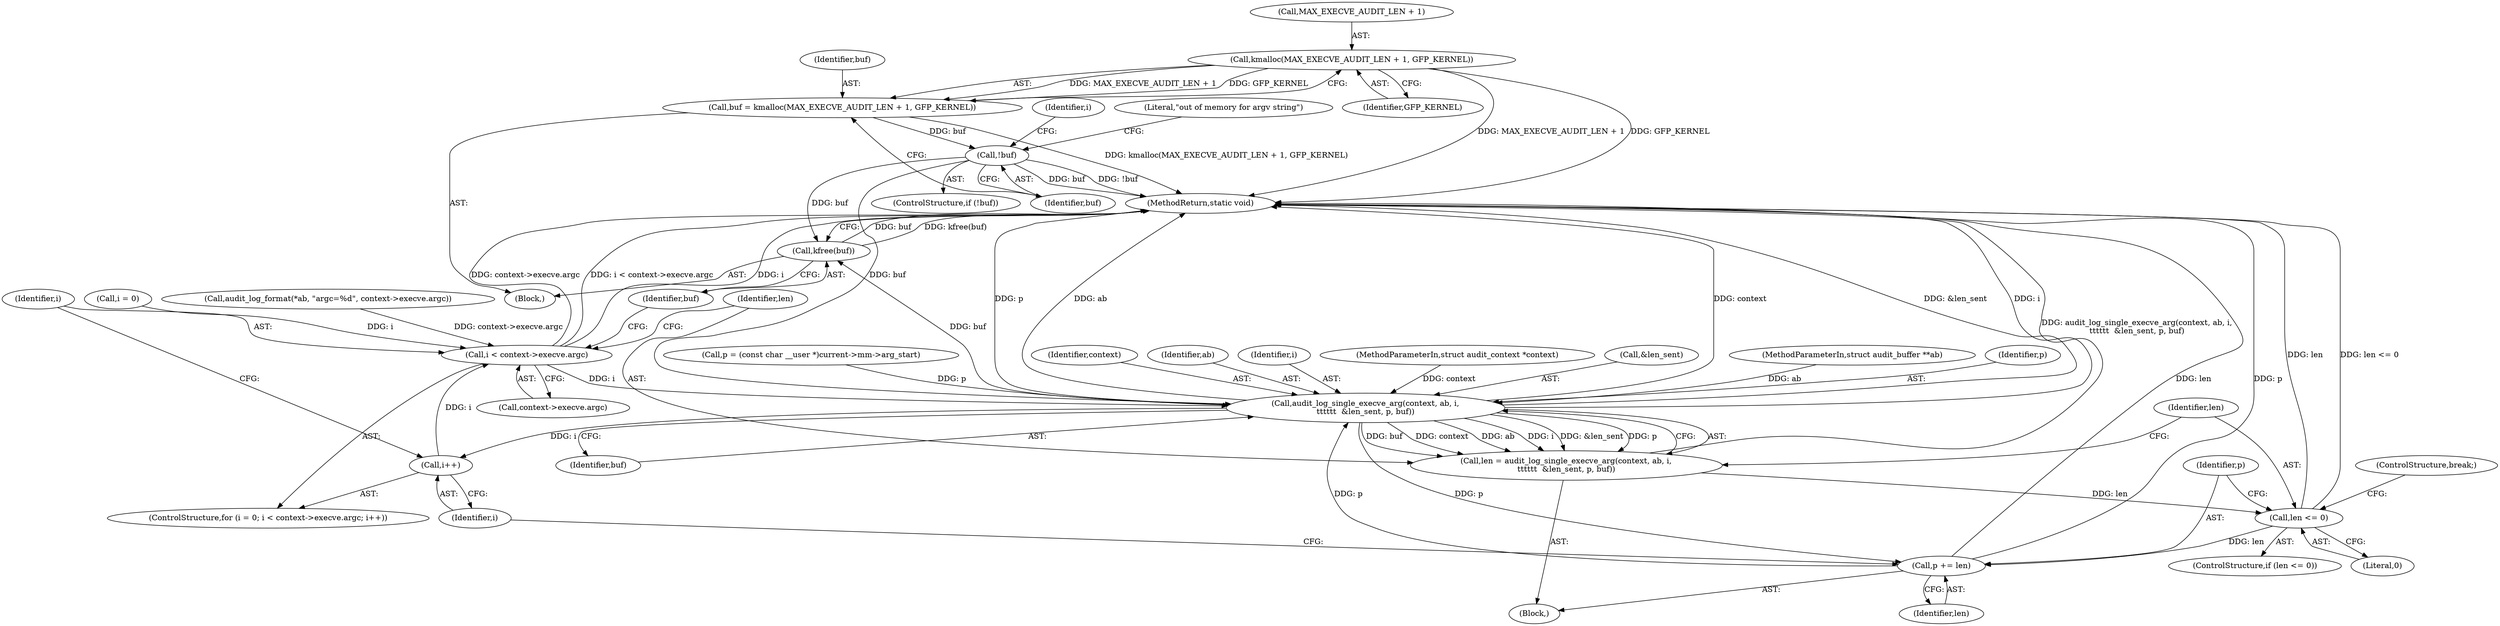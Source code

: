 digraph "1_linux_43761473c254b45883a64441dd0bc85a42f3645c@API" {
"1000133" [label="(Call,kmalloc(MAX_EXECVE_AUDIT_LEN + 1, GFP_KERNEL))"];
"1000131" [label="(Call,buf = kmalloc(MAX_EXECVE_AUDIT_LEN + 1, GFP_KERNEL))"];
"1000139" [label="(Call,!buf)"];
"1000161" [label="(Call,audit_log_single_execve_arg(context, ab, i,\n\t\t\t\t\t\t  &len_sent, p, buf))"];
"1000156" [label="(Call,i++)"];
"1000149" [label="(Call,i < context->execve.argc)"];
"1000159" [label="(Call,len = audit_log_single_execve_arg(context, ab, i,\n\t\t\t\t\t\t  &len_sent, p, buf))"];
"1000170" [label="(Call,len <= 0)"];
"1000174" [label="(Call,p += len)"];
"1000177" [label="(Call,kfree(buf))"];
"1000159" [label="(Call,len = audit_log_single_execve_arg(context, ab, i,\n\t\t\t\t\t\t  &len_sent, p, buf))"];
"1000137" [label="(Identifier,GFP_KERNEL)"];
"1000170" [label="(Call,len <= 0)"];
"1000177" [label="(Call,kfree(buf))"];
"1000113" [label="(Call,p = (const char __user *)current->mm->arg_start)"];
"1000158" [label="(Block,)"];
"1000162" [label="(Identifier,context)"];
"1000178" [label="(Identifier,buf)"];
"1000174" [label="(Call,p += len)"];
"1000169" [label="(ControlStructure,if (len <= 0))"];
"1000163" [label="(Identifier,ab)"];
"1000151" [label="(Call,context->execve.argc)"];
"1000147" [label="(Identifier,i)"];
"1000172" [label="(Literal,0)"];
"1000131" [label="(Call,buf = kmalloc(MAX_EXECVE_AUDIT_LEN + 1, GFP_KERNEL))"];
"1000175" [label="(Identifier,p)"];
"1000122" [label="(Call,audit_log_format(*ab, \"argc=%d\", context->execve.argc))"];
"1000133" [label="(Call,kmalloc(MAX_EXECVE_AUDIT_LEN + 1, GFP_KERNEL))"];
"1000160" [label="(Identifier,len)"];
"1000164" [label="(Identifier,i)"];
"1000102" [label="(MethodParameterIn,struct audit_context *context)"];
"1000132" [label="(Identifier,buf)"];
"1000161" [label="(Call,audit_log_single_execve_arg(context, ab, i,\n\t\t\t\t\t\t  &len_sent, p, buf))"];
"1000157" [label="(Identifier,i)"];
"1000139" [label="(Call,!buf)"];
"1000176" [label="(Identifier,len)"];
"1000140" [label="(Identifier,buf)"];
"1000149" [label="(Call,i < context->execve.argc)"];
"1000165" [label="(Call,&len_sent)"];
"1000156" [label="(Call,i++)"];
"1000134" [label="(Call,MAX_EXECVE_AUDIT_LEN + 1)"];
"1000145" [label="(ControlStructure,for (i = 0; i < context->execve.argc; i++))"];
"1000143" [label="(Literal,\"out of memory for argv string\")"];
"1000104" [label="(Block,)"];
"1000103" [label="(MethodParameterIn,struct audit_buffer **ab)"];
"1000150" [label="(Identifier,i)"];
"1000146" [label="(Call,i = 0)"];
"1000167" [label="(Identifier,p)"];
"1000171" [label="(Identifier,len)"];
"1000168" [label="(Identifier,buf)"];
"1000173" [label="(ControlStructure,break;)"];
"1000138" [label="(ControlStructure,if (!buf))"];
"1000179" [label="(MethodReturn,static void)"];
"1000133" -> "1000131"  [label="AST: "];
"1000133" -> "1000137"  [label="CFG: "];
"1000134" -> "1000133"  [label="AST: "];
"1000137" -> "1000133"  [label="AST: "];
"1000131" -> "1000133"  [label="CFG: "];
"1000133" -> "1000179"  [label="DDG: MAX_EXECVE_AUDIT_LEN + 1"];
"1000133" -> "1000179"  [label="DDG: GFP_KERNEL"];
"1000133" -> "1000131"  [label="DDG: MAX_EXECVE_AUDIT_LEN + 1"];
"1000133" -> "1000131"  [label="DDG: GFP_KERNEL"];
"1000131" -> "1000104"  [label="AST: "];
"1000132" -> "1000131"  [label="AST: "];
"1000140" -> "1000131"  [label="CFG: "];
"1000131" -> "1000179"  [label="DDG: kmalloc(MAX_EXECVE_AUDIT_LEN + 1, GFP_KERNEL)"];
"1000131" -> "1000139"  [label="DDG: buf"];
"1000139" -> "1000138"  [label="AST: "];
"1000139" -> "1000140"  [label="CFG: "];
"1000140" -> "1000139"  [label="AST: "];
"1000143" -> "1000139"  [label="CFG: "];
"1000147" -> "1000139"  [label="CFG: "];
"1000139" -> "1000179"  [label="DDG: buf"];
"1000139" -> "1000179"  [label="DDG: !buf"];
"1000139" -> "1000161"  [label="DDG: buf"];
"1000139" -> "1000177"  [label="DDG: buf"];
"1000161" -> "1000159"  [label="AST: "];
"1000161" -> "1000168"  [label="CFG: "];
"1000162" -> "1000161"  [label="AST: "];
"1000163" -> "1000161"  [label="AST: "];
"1000164" -> "1000161"  [label="AST: "];
"1000165" -> "1000161"  [label="AST: "];
"1000167" -> "1000161"  [label="AST: "];
"1000168" -> "1000161"  [label="AST: "];
"1000159" -> "1000161"  [label="CFG: "];
"1000161" -> "1000179"  [label="DDG: i"];
"1000161" -> "1000179"  [label="DDG: p"];
"1000161" -> "1000179"  [label="DDG: ab"];
"1000161" -> "1000179"  [label="DDG: context"];
"1000161" -> "1000179"  [label="DDG: &len_sent"];
"1000161" -> "1000156"  [label="DDG: i"];
"1000161" -> "1000159"  [label="DDG: buf"];
"1000161" -> "1000159"  [label="DDG: context"];
"1000161" -> "1000159"  [label="DDG: ab"];
"1000161" -> "1000159"  [label="DDG: i"];
"1000161" -> "1000159"  [label="DDG: &len_sent"];
"1000161" -> "1000159"  [label="DDG: p"];
"1000102" -> "1000161"  [label="DDG: context"];
"1000103" -> "1000161"  [label="DDG: ab"];
"1000149" -> "1000161"  [label="DDG: i"];
"1000113" -> "1000161"  [label="DDG: p"];
"1000174" -> "1000161"  [label="DDG: p"];
"1000161" -> "1000174"  [label="DDG: p"];
"1000161" -> "1000177"  [label="DDG: buf"];
"1000156" -> "1000145"  [label="AST: "];
"1000156" -> "1000157"  [label="CFG: "];
"1000157" -> "1000156"  [label="AST: "];
"1000150" -> "1000156"  [label="CFG: "];
"1000156" -> "1000149"  [label="DDG: i"];
"1000149" -> "1000145"  [label="AST: "];
"1000149" -> "1000151"  [label="CFG: "];
"1000150" -> "1000149"  [label="AST: "];
"1000151" -> "1000149"  [label="AST: "];
"1000160" -> "1000149"  [label="CFG: "];
"1000178" -> "1000149"  [label="CFG: "];
"1000149" -> "1000179"  [label="DDG: context->execve.argc"];
"1000149" -> "1000179"  [label="DDG: i < context->execve.argc"];
"1000149" -> "1000179"  [label="DDG: i"];
"1000146" -> "1000149"  [label="DDG: i"];
"1000122" -> "1000149"  [label="DDG: context->execve.argc"];
"1000159" -> "1000158"  [label="AST: "];
"1000160" -> "1000159"  [label="AST: "];
"1000171" -> "1000159"  [label="CFG: "];
"1000159" -> "1000179"  [label="DDG: audit_log_single_execve_arg(context, ab, i,\n\t\t\t\t\t\t  &len_sent, p, buf)"];
"1000159" -> "1000170"  [label="DDG: len"];
"1000170" -> "1000169"  [label="AST: "];
"1000170" -> "1000172"  [label="CFG: "];
"1000171" -> "1000170"  [label="AST: "];
"1000172" -> "1000170"  [label="AST: "];
"1000173" -> "1000170"  [label="CFG: "];
"1000175" -> "1000170"  [label="CFG: "];
"1000170" -> "1000179"  [label="DDG: len"];
"1000170" -> "1000179"  [label="DDG: len <= 0"];
"1000170" -> "1000174"  [label="DDG: len"];
"1000174" -> "1000158"  [label="AST: "];
"1000174" -> "1000176"  [label="CFG: "];
"1000175" -> "1000174"  [label="AST: "];
"1000176" -> "1000174"  [label="AST: "];
"1000157" -> "1000174"  [label="CFG: "];
"1000174" -> "1000179"  [label="DDG: len"];
"1000174" -> "1000179"  [label="DDG: p"];
"1000177" -> "1000104"  [label="AST: "];
"1000177" -> "1000178"  [label="CFG: "];
"1000178" -> "1000177"  [label="AST: "];
"1000179" -> "1000177"  [label="CFG: "];
"1000177" -> "1000179"  [label="DDG: buf"];
"1000177" -> "1000179"  [label="DDG: kfree(buf)"];
}
